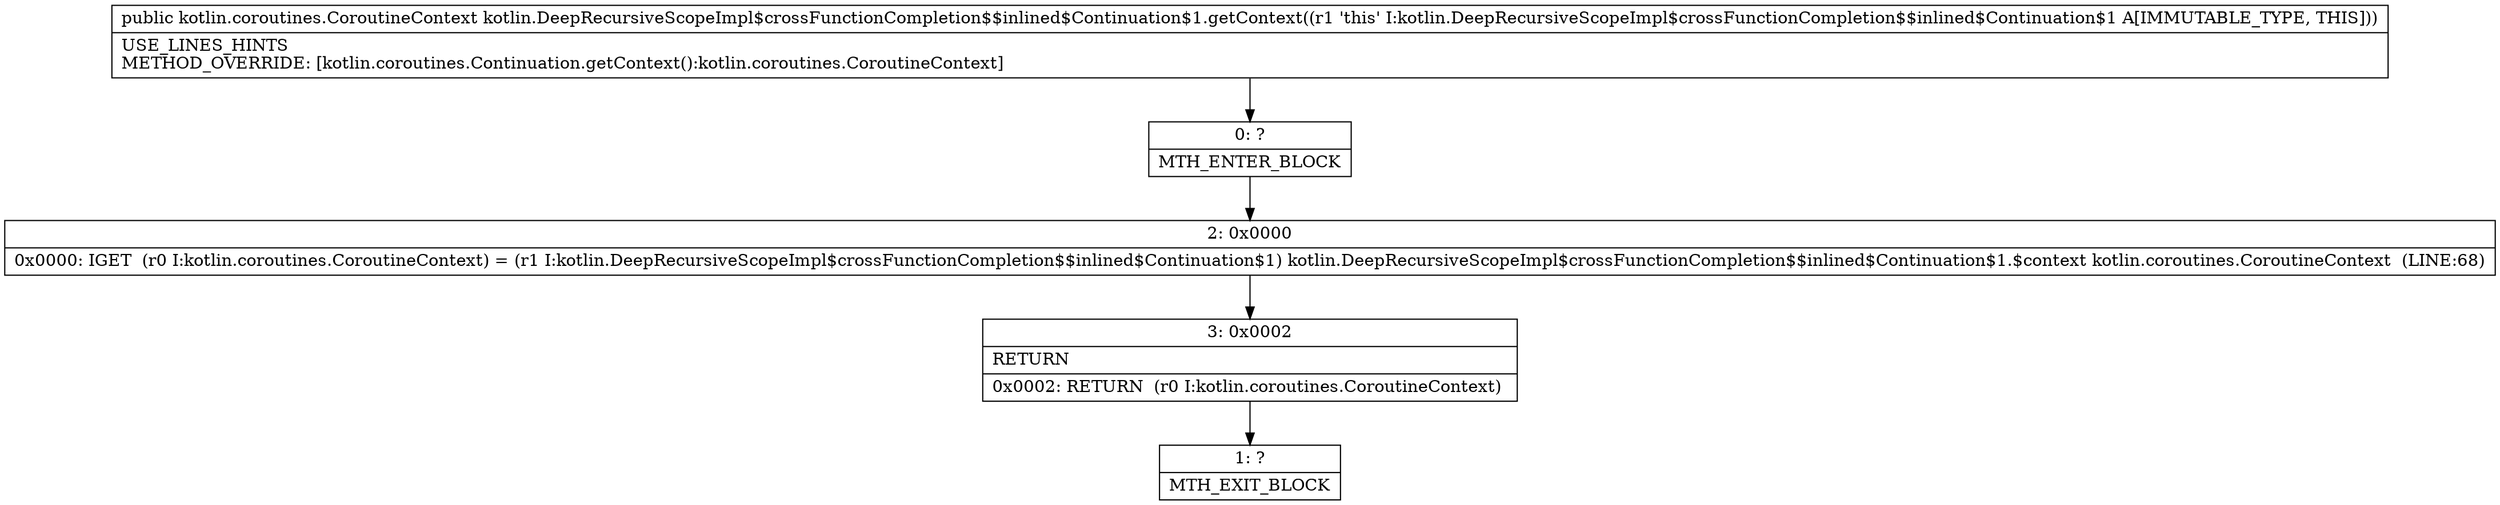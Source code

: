 digraph "CFG forkotlin.DeepRecursiveScopeImpl$crossFunctionCompletion$$inlined$Continuation$1.getContext()Lkotlin\/coroutines\/CoroutineContext;" {
Node_0 [shape=record,label="{0\:\ ?|MTH_ENTER_BLOCK\l}"];
Node_2 [shape=record,label="{2\:\ 0x0000|0x0000: IGET  (r0 I:kotlin.coroutines.CoroutineContext) = (r1 I:kotlin.DeepRecursiveScopeImpl$crossFunctionCompletion$$inlined$Continuation$1) kotlin.DeepRecursiveScopeImpl$crossFunctionCompletion$$inlined$Continuation$1.$context kotlin.coroutines.CoroutineContext  (LINE:68)\l}"];
Node_3 [shape=record,label="{3\:\ 0x0002|RETURN\l|0x0002: RETURN  (r0 I:kotlin.coroutines.CoroutineContext) \l}"];
Node_1 [shape=record,label="{1\:\ ?|MTH_EXIT_BLOCK\l}"];
MethodNode[shape=record,label="{public kotlin.coroutines.CoroutineContext kotlin.DeepRecursiveScopeImpl$crossFunctionCompletion$$inlined$Continuation$1.getContext((r1 'this' I:kotlin.DeepRecursiveScopeImpl$crossFunctionCompletion$$inlined$Continuation$1 A[IMMUTABLE_TYPE, THIS]))  | USE_LINES_HINTS\lMETHOD_OVERRIDE: [kotlin.coroutines.Continuation.getContext():kotlin.coroutines.CoroutineContext]\l}"];
MethodNode -> Node_0;Node_0 -> Node_2;
Node_2 -> Node_3;
Node_3 -> Node_1;
}

